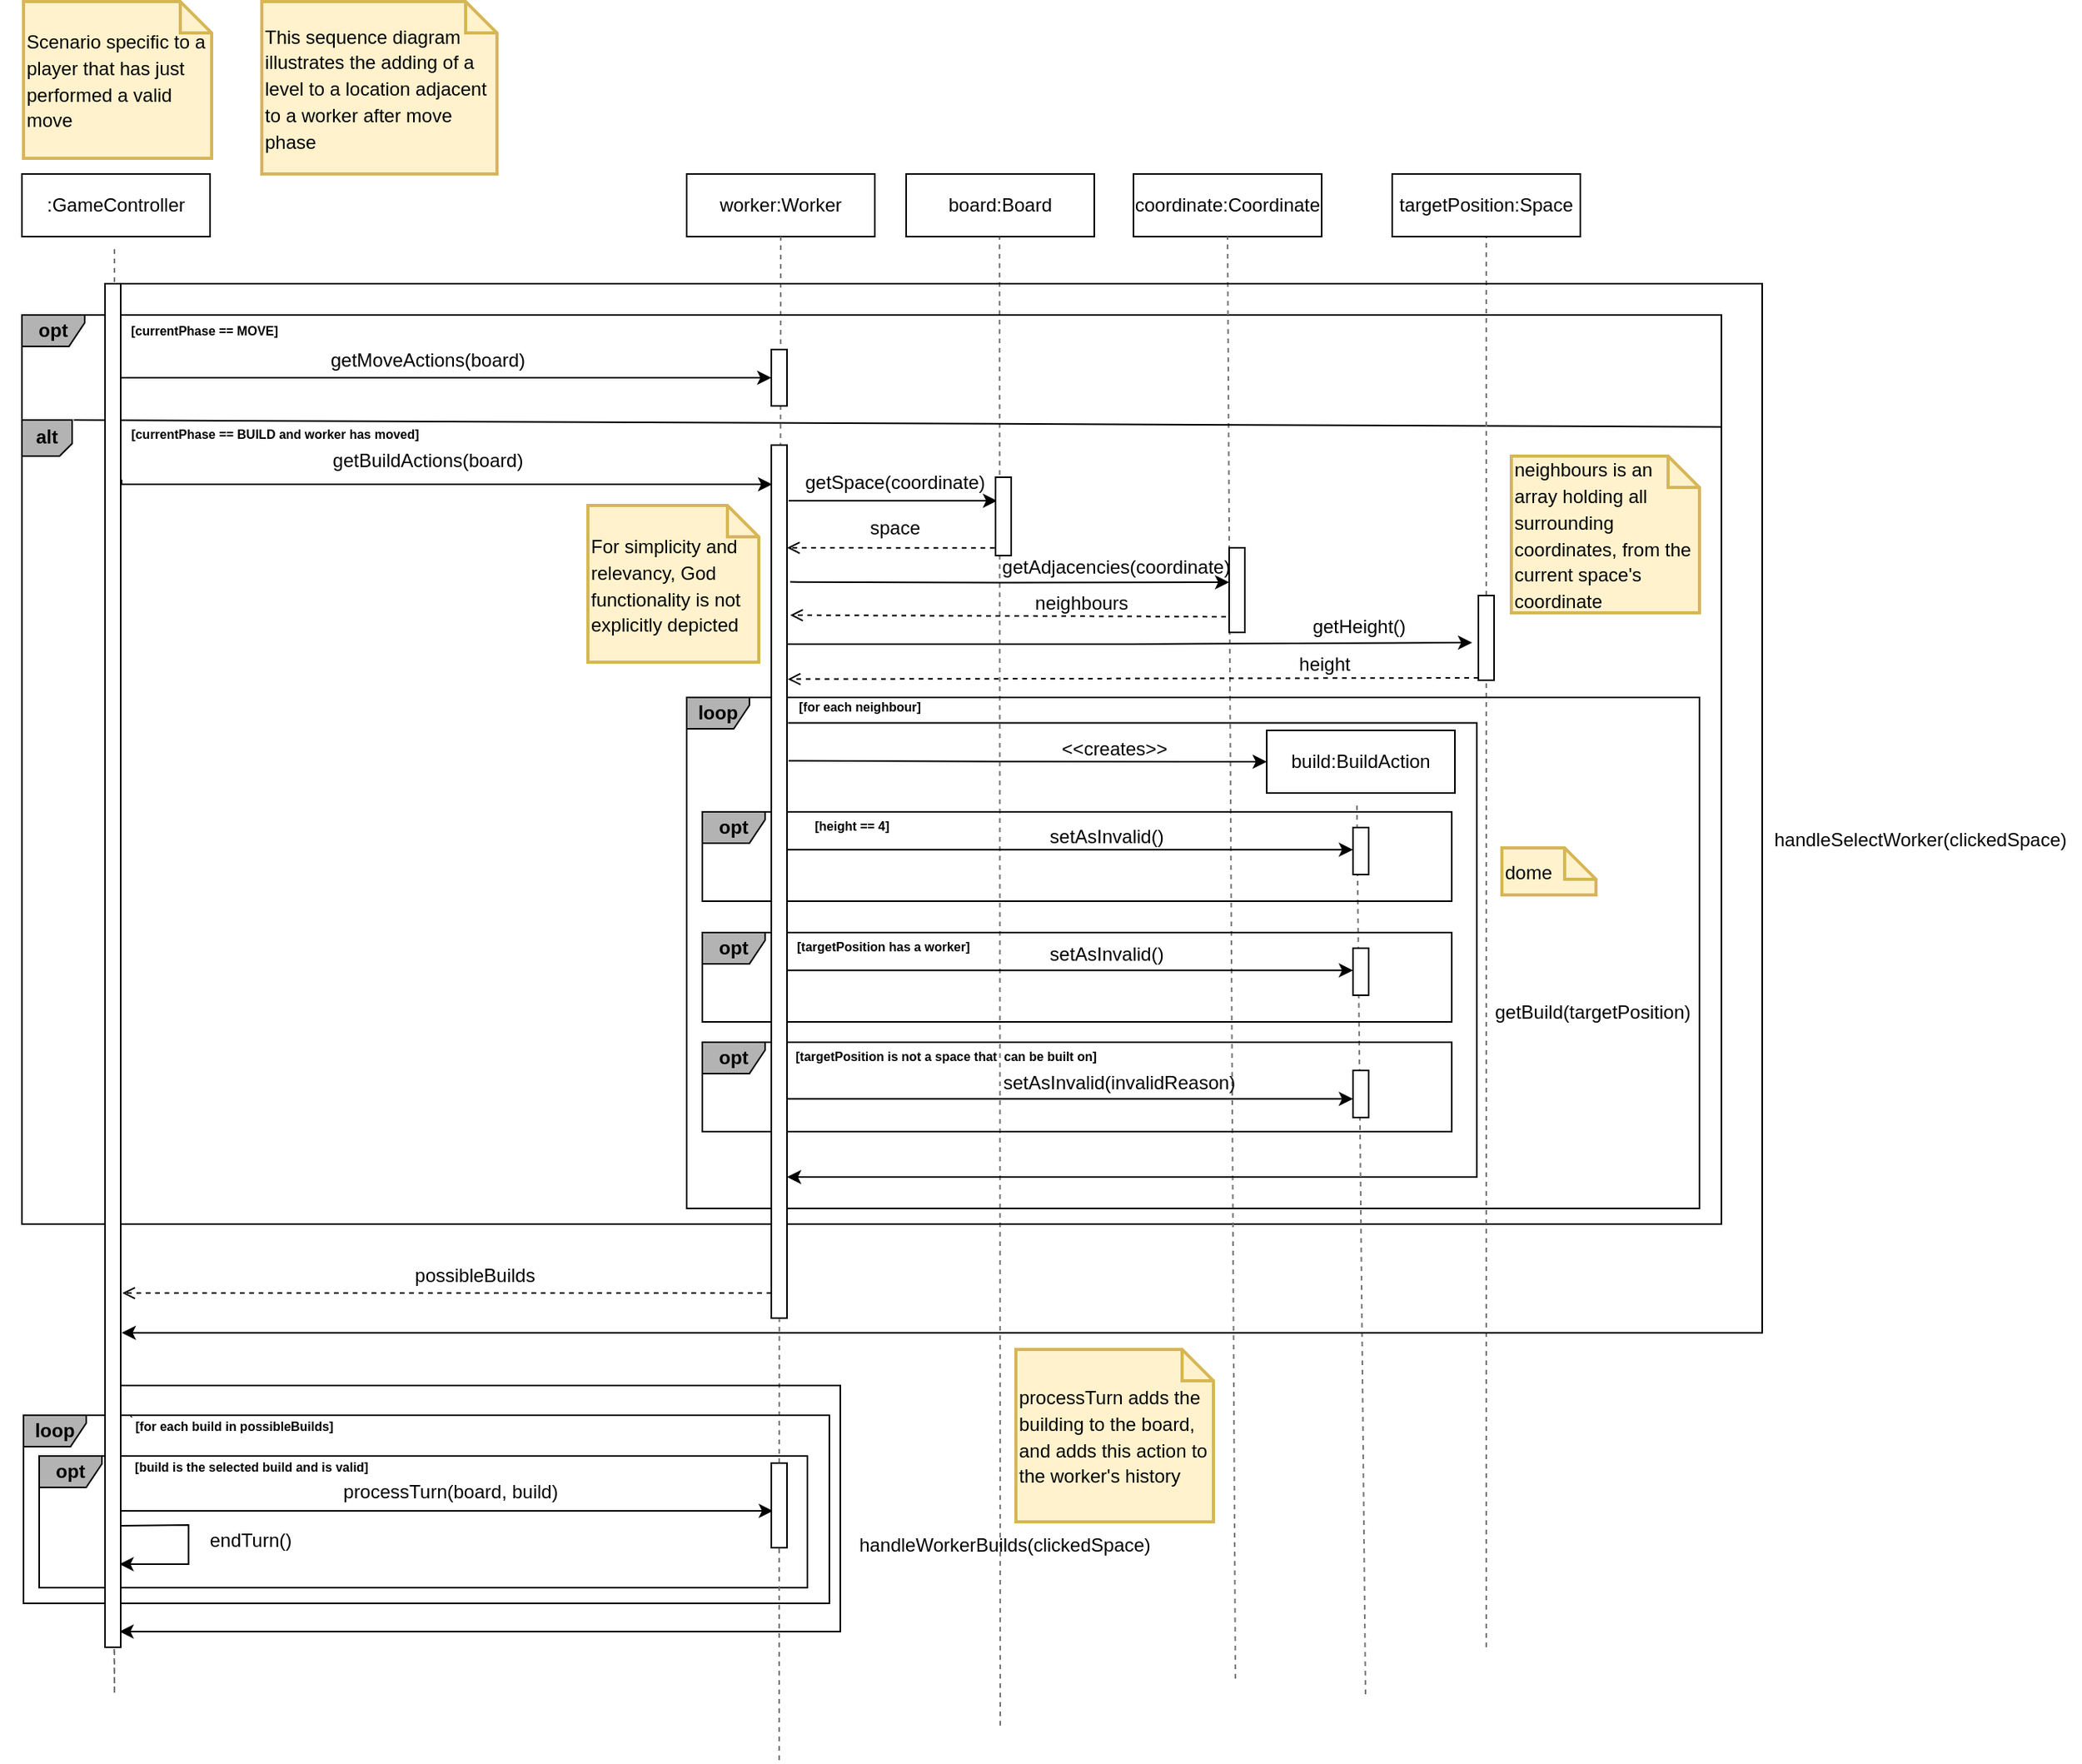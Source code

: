 <mxfile version="26.2.14">
  <diagram name="Page-1" id="CSI2IQVfZtHc-jA8kjFh">
    <mxGraphModel dx="1603" dy="958" grid="1" gridSize="10" guides="1" tooltips="1" connect="1" arrows="1" fold="1" page="1" pageScale="1" pageWidth="1654" pageHeight="1169" math="0" shadow="0">
      <root>
        <mxCell id="0" />
        <mxCell id="1" parent="0" />
        <mxCell id="gKHcMDsB9Kp4FNWf_19_-239" value="`" style="endArrow=none;dashed=1;html=1;rounded=0;entryX=0.5;entryY=1;entryDx=0;entryDy=0;strokeColor=#747474;" edge="1" parent="1">
          <mxGeometry x="-0.264" y="-10" width="50" height="50" relative="1" as="geometry">
            <mxPoint x="117" y="825" as="sourcePoint" />
            <mxPoint x="119" y="164" as="targetPoint" />
            <Array as="points">
              <mxPoint x="119" y="1088" />
            </Array>
            <mxPoint as="offset" />
          </mxGeometry>
        </mxCell>
        <mxCell id="gKHcMDsB9Kp4FNWf_19_-218" value="" style="endArrow=none;dashed=1;html=1;rounded=0;strokeColor=#747474;entryX=0.5;entryY=1;entryDx=0;entryDy=0;" edge="1" parent="1">
          <mxGeometry x="-0.099" width="50" height="50" relative="1" as="geometry">
            <mxPoint x="684" y="1108" as="sourcePoint" />
            <mxPoint x="683.57" y="158" as="targetPoint" />
            <Array as="points" />
            <mxPoint as="offset" />
          </mxGeometry>
        </mxCell>
        <mxCell id="gKHcMDsB9Kp4FNWf_19_-1" value="&lt;span style=&quot;color: rgb(0, 0, 0); font-size: 12px;&quot;&gt;This sequence diagram illustrates the adding of a level to a location adjacent to a worker after move phase&lt;/span&gt;" style="shape=note;strokeWidth=2;fontSize=14;size=20;whiteSpace=wrap;html=1;fillColor=#fff2cc;strokeColor=#d6b656;fontColor=#666600;align=left;" vertex="1" parent="1">
          <mxGeometry x="213" y="8" width="150" height="110" as="geometry" />
        </mxCell>
        <mxCell id="gKHcMDsB9Kp4FNWf_19_-7" value="&lt;span style=&quot;color: rgb(0, 0, 0); font-size: 12px;&quot;&gt;Scenario specific to a player that has just performed a valid move&lt;/span&gt;" style="shape=note;strokeWidth=2;fontSize=14;size=20;whiteSpace=wrap;html=1;fillColor=#fff2cc;strokeColor=#d6b656;fontColor=#666600;align=left;" vertex="1" parent="1">
          <mxGeometry x="61" y="8" width="120" height="100" as="geometry" />
        </mxCell>
        <mxCell id="gKHcMDsB9Kp4FNWf_19_-10" value=":GameController" style="rounded=0;whiteSpace=wrap;html=1;" vertex="1" parent="1">
          <mxGeometry x="60" y="118" width="120" height="40" as="geometry" />
        </mxCell>
        <mxCell id="gKHcMDsB9Kp4FNWf_19_-52" value="worker:Worker" style="rounded=0;whiteSpace=wrap;html=1;" vertex="1" parent="1">
          <mxGeometry x="484" y="118" width="120" height="40" as="geometry" />
        </mxCell>
        <mxCell id="gKHcMDsB9Kp4FNWf_19_-53" value="" style="endArrow=none;dashed=1;html=1;rounded=0;strokeColor=#747474;entryX=0.5;entryY=1;entryDx=0;entryDy=0;" edge="1" parent="1" source="gKHcMDsB9Kp4FNWf_19_-235" target="gKHcMDsB9Kp4FNWf_19_-52">
          <mxGeometry x="-0.099" width="50" height="50" relative="1" as="geometry">
            <mxPoint x="544" y="1168.769" as="sourcePoint" />
            <mxPoint x="728" y="359" as="targetPoint" />
            <Array as="points" />
            <mxPoint as="offset" />
          </mxGeometry>
        </mxCell>
        <mxCell id="gKHcMDsB9Kp4FNWf_19_-57" value="board:Board" style="rounded=0;whiteSpace=wrap;html=1;" vertex="1" parent="1">
          <mxGeometry x="624" y="118" width="120" height="40" as="geometry" />
        </mxCell>
        <mxCell id="gKHcMDsB9Kp4FNWf_19_-69" value="coordinate:Coordinate" style="rounded=0;whiteSpace=wrap;html=1;" vertex="1" parent="1">
          <mxGeometry x="769" y="118" width="120" height="40" as="geometry" />
        </mxCell>
        <mxCell id="gKHcMDsB9Kp4FNWf_19_-108" value="handleSelectWorker(clickedSpace)" style="text;html=1;align=center;verticalAlign=middle;whiteSpace=wrap;rounded=0;" vertex="1" parent="1">
          <mxGeometry x="1169" y="538" width="204" height="10" as="geometry" />
        </mxCell>
        <mxCell id="gKHcMDsB9Kp4FNWf_19_-110" value="&lt;b&gt;opt&lt;/b&gt;" style="shape=umlFrame;whiteSpace=wrap;html=1;pointerEvents=0;recursiveResize=0;container=1;collapsible=0;width=40;height=20;fillColor=#B3B3B3;" vertex="1" parent="1">
          <mxGeometry x="60" y="208" width="1084" height="580" as="geometry" />
        </mxCell>
        <mxCell id="gKHcMDsB9Kp4FNWf_19_-219" value="" style="endArrow=none;dashed=1;html=1;rounded=0;strokeColor=#747474;entryX=0.5;entryY=1;entryDx=0;entryDy=0;" edge="1" parent="gKHcMDsB9Kp4FNWf_19_-110" target="gKHcMDsB9Kp4FNWf_19_-69">
          <mxGeometry x="-0.099" width="50" height="50" relative="1" as="geometry">
            <mxPoint x="774" y="870" as="sourcePoint" />
            <mxPoint x="775" y="-40" as="targetPoint" />
            <Array as="points" />
            <mxPoint as="offset" />
          </mxGeometry>
        </mxCell>
        <mxCell id="gKHcMDsB9Kp4FNWf_19_-112" value="" style="verticalLabelPosition=bottom;verticalAlign=top;html=1;shape=card;whiteSpace=wrap;size=8;arcSize=12;direction=west;fillColor=#B3B3B3;" vertex="1" parent="gKHcMDsB9Kp4FNWf_19_-110">
          <mxGeometry y="67" width="32" height="23" as="geometry" />
        </mxCell>
        <mxCell id="gKHcMDsB9Kp4FNWf_19_-113" value="&lt;b&gt;alt&lt;/b&gt;" style="text;html=1;align=center;verticalAlign=middle;whiteSpace=wrap;rounded=0;" vertex="1" parent="gKHcMDsB9Kp4FNWf_19_-110">
          <mxGeometry x="-14" y="62.5" width="60" height="30" as="geometry" />
        </mxCell>
        <mxCell id="gKHcMDsB9Kp4FNWf_19_-114" value="" style="endArrow=none;html=1;rounded=0;entryX=1;entryY=0.123;entryDx=0;entryDy=0;entryPerimeter=0;" edge="1" parent="gKHcMDsB9Kp4FNWf_19_-110" target="gKHcMDsB9Kp4FNWf_19_-110">
          <mxGeometry width="50" height="50" relative="1" as="geometry">
            <mxPoint x="33" y="67" as="sourcePoint" />
            <mxPoint x="1074" y="70" as="targetPoint" />
          </mxGeometry>
        </mxCell>
        <mxCell id="gKHcMDsB9Kp4FNWf_19_-115" value="&lt;b style=&quot;font-size: 8px;&quot;&gt;[currentPhase == MOVE&lt;/b&gt;&lt;b style=&quot;font-size: 8px;&quot;&gt;]&lt;/b&gt;" style="text;html=1;align=center;verticalAlign=middle;resizable=0;points=[];autosize=1;strokeColor=none;fillColor=none;" vertex="1" parent="gKHcMDsB9Kp4FNWf_19_-110">
          <mxGeometry x="56" y="-6" width="120" height="30" as="geometry" />
        </mxCell>
        <mxCell id="gKHcMDsB9Kp4FNWf_19_-119" value="" style="rounded=0;whiteSpace=wrap;html=1;" vertex="1" parent="gKHcMDsB9Kp4FNWf_19_-110">
          <mxGeometry x="478" y="22" width="10" height="36" as="geometry" />
        </mxCell>
        <mxCell id="gKHcMDsB9Kp4FNWf_19_-116" value="" style="group" vertex="1" connectable="0" parent="gKHcMDsB9Kp4FNWf_19_-110">
          <mxGeometry x="181" y="20.5" width="180" height="20" as="geometry" />
        </mxCell>
        <mxCell id="gKHcMDsB9Kp4FNWf_19_-117" value="getMoveActions(board)" style="text;html=1;align=center;verticalAlign=middle;whiteSpace=wrap;rounded=0;" vertex="1" parent="gKHcMDsB9Kp4FNWf_19_-116">
          <mxGeometry x="-24" y="3" width="204" height="10" as="geometry" />
        </mxCell>
        <mxCell id="gKHcMDsB9Kp4FNWf_19_-122" style="edgeStyle=orthogonalEdgeStyle;rounded=0;orthogonalLoop=1;jettySize=auto;html=1;entryX=0;entryY=0.5;entryDx=0;entryDy=0;" edge="1" parent="gKHcMDsB9Kp4FNWf_19_-110" target="gKHcMDsB9Kp4FNWf_19_-119">
          <mxGeometry relative="1" as="geometry">
            <mxPoint x="63" y="39.5" as="sourcePoint" />
            <mxPoint x="640" y="40" as="targetPoint" />
            <Array as="points">
              <mxPoint x="63" y="37" />
              <mxPoint x="63" y="40" />
            </Array>
          </mxGeometry>
        </mxCell>
        <mxCell id="gKHcMDsB9Kp4FNWf_19_-124" value="&lt;b style=&quot;font-size: 8px;&quot;&gt;[currentPhase == BUILD and worker has moved&lt;/b&gt;&lt;b style=&quot;font-size: 8px;&quot;&gt;]&lt;/b&gt;" style="text;html=1;align=center;verticalAlign=middle;resizable=0;points=[];autosize=1;strokeColor=none;fillColor=none;" vertex="1" parent="gKHcMDsB9Kp4FNWf_19_-110">
          <mxGeometry x="56" y="60" width="210" height="30" as="geometry" />
        </mxCell>
        <mxCell id="gKHcMDsB9Kp4FNWf_19_-126" value="" style="group" vertex="1" connectable="0" parent="gKHcMDsB9Kp4FNWf_19_-110">
          <mxGeometry x="181" y="85" width="180" height="20" as="geometry" />
        </mxCell>
        <mxCell id="gKHcMDsB9Kp4FNWf_19_-127" value="getBuildActions(board)" style="text;html=1;align=center;verticalAlign=middle;whiteSpace=wrap;rounded=0;" vertex="1" parent="gKHcMDsB9Kp4FNWf_19_-126">
          <mxGeometry x="-24" y="3" width="204" height="10" as="geometry" />
        </mxCell>
        <mxCell id="gKHcMDsB9Kp4FNWf_19_-208" style="edgeStyle=orthogonalEdgeStyle;rounded=0;orthogonalLoop=1;jettySize=auto;html=1;entryX=0;entryY=0.5;entryDx=0;entryDy=0;" edge="1" parent="gKHcMDsB9Kp4FNWf_19_-110">
          <mxGeometry relative="1" as="geometry">
            <mxPoint x="63.52" y="107.5" as="sourcePoint" />
            <mxPoint x="478.52" y="108" as="targetPoint" />
            <Array as="points">
              <mxPoint x="63.52" y="105" />
              <mxPoint x="63.52" y="108" />
            </Array>
          </mxGeometry>
        </mxCell>
        <mxCell id="gKHcMDsB9Kp4FNWf_19_-209" style="edgeStyle=orthogonalEdgeStyle;rounded=0;orthogonalLoop=1;jettySize=auto;html=1;" edge="1" parent="gKHcMDsB9Kp4FNWf_19_-110">
          <mxGeometry relative="1" as="geometry">
            <mxPoint x="495" y="118.5" as="sourcePoint" />
            <mxPoint x="622" y="118.5" as="targetPoint" />
            <Array as="points">
              <mxPoint x="489" y="118.5" />
            </Array>
          </mxGeometry>
        </mxCell>
        <mxCell id="gKHcMDsB9Kp4FNWf_19_-210" value="" style="edgeStyle=none;orthogonalLoop=1;jettySize=auto;html=1;rounded=0;dashed=1;endArrow=open;endFill=0;exitX=-0.057;exitY=0.903;exitDx=0;exitDy=0;entryX=0.814;entryY=0.173;entryDx=0;entryDy=0;entryPerimeter=0;exitPerimeter=0;" edge="1" parent="gKHcMDsB9Kp4FNWf_19_-110" source="gKHcMDsB9Kp4FNWf_19_-213">
          <mxGeometry width="100" relative="1" as="geometry">
            <mxPoint x="615" y="141.5" as="sourcePoint" />
            <mxPoint x="488" y="148.5" as="targetPoint" />
            <Array as="points" />
          </mxGeometry>
        </mxCell>
        <mxCell id="gKHcMDsB9Kp4FNWf_19_-211" value="" style="edgeStyle=none;orthogonalLoop=1;jettySize=auto;html=1;rounded=0;dashed=1;endArrow=open;endFill=0;exitX=0.4;exitY=0.815;exitDx=0;exitDy=0;exitPerimeter=0;entryX=1;entryY=0.25;entryDx=0;entryDy=0;" edge="1" parent="gKHcMDsB9Kp4FNWf_19_-110" source="gKHcMDsB9Kp4FNWf_19_-217">
          <mxGeometry width="100" relative="1" as="geometry">
            <mxPoint x="765" y="198.5" as="sourcePoint" />
            <mxPoint x="490" y="191.5" as="targetPoint" />
            <Array as="points" />
          </mxGeometry>
        </mxCell>
        <mxCell id="gKHcMDsB9Kp4FNWf_19_-212" style="edgeStyle=orthogonalEdgeStyle;rounded=0;orthogonalLoop=1;jettySize=auto;html=1;exitX=0.926;exitY=0.278;exitDx=0;exitDy=0;exitPerimeter=0;entryX=0;entryY=0.5;entryDx=0;entryDy=0;" edge="1" parent="gKHcMDsB9Kp4FNWf_19_-110">
          <mxGeometry relative="1" as="geometry">
            <mxPoint x="490" y="170.3" as="sourcePoint" />
            <mxPoint x="770" y="170.5" as="targetPoint" />
            <Array as="points" />
          </mxGeometry>
        </mxCell>
        <mxCell id="gKHcMDsB9Kp4FNWf_19_-214" value="getSpace(coordinate)" style="text;whiteSpace=wrap;html=1;align=center;" vertex="1" parent="gKHcMDsB9Kp4FNWf_19_-110">
          <mxGeometry x="502" y="92.5" width="110" height="40" as="geometry" />
        </mxCell>
        <mxCell id="gKHcMDsB9Kp4FNWf_19_-215" value="space" style="text;whiteSpace=wrap;html=1;align=center;" vertex="1" parent="gKHcMDsB9Kp4FNWf_19_-110">
          <mxGeometry x="502" y="121.5" width="110" height="40" as="geometry" />
        </mxCell>
        <mxCell id="gKHcMDsB9Kp4FNWf_19_-216" value="getAdjacencies(coordinate)" style="text;whiteSpace=wrap;html=1;align=center;" vertex="1" parent="gKHcMDsB9Kp4FNWf_19_-110">
          <mxGeometry x="643" y="146.5" width="110" height="40" as="geometry" />
        </mxCell>
        <mxCell id="gKHcMDsB9Kp4FNWf_19_-217" value="" style="rounded=0;whiteSpace=wrap;html=1;" vertex="1" parent="gKHcMDsB9Kp4FNWf_19_-110">
          <mxGeometry x="770" y="148.5" width="10" height="54" as="geometry" />
        </mxCell>
        <mxCell id="gKHcMDsB9Kp4FNWf_19_-213" value="" style="rounded=0;whiteSpace=wrap;html=1;" vertex="1" parent="gKHcMDsB9Kp4FNWf_19_-110">
          <mxGeometry x="621" y="103.5" width="10" height="50" as="geometry" />
        </mxCell>
        <mxCell id="gKHcMDsB9Kp4FNWf_19_-174" value="neighbours" style="text;whiteSpace=wrap;html=1;align=center;" vertex="1" parent="gKHcMDsB9Kp4FNWf_19_-110">
          <mxGeometry x="621" y="170" width="110" height="40" as="geometry" />
        </mxCell>
        <mxCell id="gKHcMDsB9Kp4FNWf_19_-179" style="edgeStyle=orthogonalEdgeStyle;rounded=0;orthogonalLoop=1;jettySize=auto;html=1;exitX=0.926;exitY=0.278;exitDx=0;exitDy=0;exitPerimeter=0;entryX=0;entryY=0.5;entryDx=0;entryDy=0;" edge="1" parent="gKHcMDsB9Kp4FNWf_19_-110" target="gKHcMDsB9Kp4FNWf_19_-176">
          <mxGeometry relative="1" as="geometry">
            <mxPoint x="489" y="284.37" as="sourcePoint" />
            <mxPoint x="769" y="284.57" as="targetPoint" />
            <Array as="points" />
          </mxGeometry>
        </mxCell>
        <mxCell id="gKHcMDsB9Kp4FNWf_19_-205" value="" style="endArrow=classic;html=1;rounded=0;edgeStyle=orthogonalEdgeStyle;exitX=0.037;exitY=1.108;exitDx=0;exitDy=0;exitPerimeter=0;entryX=0.6;entryY=0.601;entryDx=0;entryDy=0;entryPerimeter=0;" edge="1" parent="gKHcMDsB9Kp4FNWf_19_-110">
          <mxGeometry width="50" height="50" relative="1" as="geometry">
            <mxPoint x="488.7" y="260.24" as="sourcePoint" />
            <mxPoint x="488" y="549.977" as="targetPoint" />
            <Array as="points">
              <mxPoint x="928" y="260" />
              <mxPoint x="928" y="550" />
            </Array>
          </mxGeometry>
        </mxCell>
        <mxCell id="gKHcMDsB9Kp4FNWf_19_-176" value="build:BuildAction" style="rounded=0;whiteSpace=wrap;html=1;" vertex="1" parent="gKHcMDsB9Kp4FNWf_19_-110">
          <mxGeometry x="794" y="265" width="120" height="40" as="geometry" />
        </mxCell>
        <mxCell id="gKHcMDsB9Kp4FNWf_19_-180" value="&amp;lt;&amp;lt;creates&amp;gt;&amp;gt;" style="text;whiteSpace=wrap;html=1;align=center;" vertex="1" parent="gKHcMDsB9Kp4FNWf_19_-110">
          <mxGeometry x="642" y="263" width="110" height="40" as="geometry" />
        </mxCell>
        <mxCell id="gKHcMDsB9Kp4FNWf_19_-35" value="&lt;font color=&quot;#000000&quot;&gt;&lt;span style=&quot;font-size: 12px;&quot;&gt;For simplicity and relevancy, God functionality is not explicitly depicted&lt;/span&gt;&lt;/font&gt;" style="shape=note;strokeWidth=2;fontSize=14;size=20;whiteSpace=wrap;html=1;fillColor=#fff2cc;strokeColor=#d6b656;fontColor=#666600;align=left;" vertex="1" parent="gKHcMDsB9Kp4FNWf_19_-110">
          <mxGeometry x="361" y="121.5" width="109" height="100" as="geometry" />
        </mxCell>
        <mxCell id="gKHcMDsB9Kp4FNWf_19_-224" value="" style="endArrow=none;dashed=1;html=1;rounded=0;strokeColor=#747474;entryX=0.5;entryY=1;entryDx=0;entryDy=0;" edge="1" parent="gKHcMDsB9Kp4FNWf_19_-110" source="gKHcMDsB9Kp4FNWf_19_-225">
          <mxGeometry x="-0.099" width="50" height="50" relative="1" as="geometry">
            <mxPoint x="939" y="650" as="sourcePoint" />
            <mxPoint x="934" y="-50" as="targetPoint" />
            <Array as="points" />
            <mxPoint as="offset" />
          </mxGeometry>
        </mxCell>
        <mxCell id="gKHcMDsB9Kp4FNWf_19_-226" value="" style="endArrow=none;dashed=1;html=1;rounded=0;strokeColor=#747474;entryX=0.5;entryY=1;entryDx=0;entryDy=0;" edge="1" parent="gKHcMDsB9Kp4FNWf_19_-110" target="gKHcMDsB9Kp4FNWf_19_-225">
          <mxGeometry x="-0.099" width="50" height="50" relative="1" as="geometry">
            <mxPoint x="934" y="850" as="sourcePoint" />
            <mxPoint x="950" y="-20" as="targetPoint" />
            <Array as="points" />
            <mxPoint as="offset" />
          </mxGeometry>
        </mxCell>
        <mxCell id="gKHcMDsB9Kp4FNWf_19_-225" value="" style="rounded=0;whiteSpace=wrap;html=1;" vertex="1" parent="gKHcMDsB9Kp4FNWf_19_-110">
          <mxGeometry x="929" y="179" width="10" height="54" as="geometry" />
        </mxCell>
        <mxCell id="gKHcMDsB9Kp4FNWf_19_-227" value="" style="edgeStyle=none;orthogonalLoop=1;jettySize=auto;html=1;rounded=0;dashed=1;endArrow=open;endFill=0;exitX=0.4;exitY=0.815;exitDx=0;exitDy=0;exitPerimeter=0;entryX=0.045;entryY=-0.056;entryDx=0;entryDy=0;entryPerimeter=0;" edge="1" parent="gKHcMDsB9Kp4FNWf_19_-110" target="gKHcMDsB9Kp4FNWf_19_-182">
          <mxGeometry width="100" relative="1" as="geometry">
            <mxPoint x="929" y="231.5" as="sourcePoint" />
            <mxPoint x="645" y="230" as="targetPoint" />
            <Array as="points" />
          </mxGeometry>
        </mxCell>
        <mxCell id="gKHcMDsB9Kp4FNWf_19_-228" style="edgeStyle=orthogonalEdgeStyle;rounded=0;orthogonalLoop=1;jettySize=auto;html=1;exitX=0.813;exitY=0.228;exitDx=0;exitDy=0;entryX=0;entryY=0.5;entryDx=0;entryDy=0;exitPerimeter=0;" edge="1" parent="gKHcMDsB9Kp4FNWf_19_-110" source="gKHcMDsB9Kp4FNWf_19_-129">
          <mxGeometry relative="1" as="geometry">
            <mxPoint x="645" y="208.8" as="sourcePoint" />
            <mxPoint x="925" y="209.0" as="targetPoint" />
            <Array as="points" />
          </mxGeometry>
        </mxCell>
        <mxCell id="gKHcMDsB9Kp4FNWf_19_-229" value="getHeight()" style="text;whiteSpace=wrap;html=1;align=center;" vertex="1" parent="gKHcMDsB9Kp4FNWf_19_-110">
          <mxGeometry x="798" y="185" width="110" height="40" as="geometry" />
        </mxCell>
        <mxCell id="gKHcMDsB9Kp4FNWf_19_-230" value="height" style="text;whiteSpace=wrap;html=1;align=center;" vertex="1" parent="gKHcMDsB9Kp4FNWf_19_-110">
          <mxGeometry x="776" y="208.5" width="110" height="40" as="geometry" />
        </mxCell>
        <mxCell id="gKHcMDsB9Kp4FNWf_19_-181" value="&lt;b&gt;loop&lt;/b&gt;" style="shape=umlFrame;whiteSpace=wrap;html=1;pointerEvents=0;recursiveResize=0;container=1;collapsible=0;width=40;height=20;fillColor=#B3B3B3;" vertex="1" parent="gKHcMDsB9Kp4FNWf_19_-110">
          <mxGeometry x="424" y="244" width="646" height="326" as="geometry" />
        </mxCell>
        <mxCell id="gKHcMDsB9Kp4FNWf_19_-222" value="" style="endArrow=none;dashed=1;html=1;rounded=0;strokeColor=#747474;entryX=0.5;entryY=1;entryDx=0;entryDy=0;" edge="1" parent="gKHcMDsB9Kp4FNWf_19_-181">
          <mxGeometry x="-0.099" width="50" height="50" relative="1" as="geometry">
            <mxPoint x="433" y="636" as="sourcePoint" />
            <mxPoint x="427.5" y="66" as="targetPoint" />
            <Array as="points" />
            <mxPoint as="offset" />
          </mxGeometry>
        </mxCell>
        <mxCell id="gKHcMDsB9Kp4FNWf_19_-182" value="&lt;font style=&quot;font-size: 8px;&quot;&gt;&lt;b&gt;[for each neighbour]&lt;/b&gt;&lt;/font&gt;" style="text;html=1;align=center;verticalAlign=middle;resizable=0;points=[];autosize=1;strokeColor=none;fillColor=none;" vertex="1" parent="gKHcMDsB9Kp4FNWf_19_-181">
          <mxGeometry x="60" y="-10" width="100" height="30" as="geometry" />
        </mxCell>
        <mxCell id="gKHcMDsB9Kp4FNWf_19_-183" value="&lt;b&gt;opt&lt;/b&gt;" style="shape=umlFrame;whiteSpace=wrap;html=1;pointerEvents=0;recursiveResize=0;container=0;collapsible=0;width=40;height=20;fillColor=#B3B3B3;" vertex="1" parent="gKHcMDsB9Kp4FNWf_19_-181">
          <mxGeometry x="10" y="73" width="478" height="57" as="geometry" />
        </mxCell>
        <mxCell id="gKHcMDsB9Kp4FNWf_19_-184" value="&lt;span style=&quot;font-size: 8px;&quot;&gt;&lt;b&gt;[height == 4]&lt;/b&gt;&lt;/span&gt;" style="text;html=1;align=center;verticalAlign=middle;resizable=0;points=[];autosize=1;strokeColor=none;fillColor=none;" vertex="1" parent="gKHcMDsB9Kp4FNWf_19_-181">
          <mxGeometry x="70" y="66" width="70" height="30" as="geometry" />
        </mxCell>
        <mxCell id="gKHcMDsB9Kp4FNWf_19_-185" value="" style="rounded=0;whiteSpace=wrap;html=1;" vertex="1" parent="gKHcMDsB9Kp4FNWf_19_-181">
          <mxGeometry x="425" y="83" width="10" height="30" as="geometry" />
        </mxCell>
        <mxCell id="gKHcMDsB9Kp4FNWf_19_-186" style="edgeStyle=orthogonalEdgeStyle;rounded=0;orthogonalLoop=1;jettySize=auto;html=1;exitX=0.926;exitY=0.278;exitDx=0;exitDy=0;exitPerimeter=0;entryX=0;entryY=0.75;entryDx=0;entryDy=0;" edge="1" parent="gKHcMDsB9Kp4FNWf_19_-181">
          <mxGeometry relative="1" as="geometry">
            <mxPoint x="60" y="96" as="sourcePoint" />
            <mxPoint x="425" y="97.13" as="targetPoint" />
            <Array as="points">
              <mxPoint x="60" y="97" />
            </Array>
          </mxGeometry>
        </mxCell>
        <mxCell id="gKHcMDsB9Kp4FNWf_19_-187" value="setAsInvalid()" style="text;whiteSpace=wrap;html=1;align=center;" vertex="1" parent="gKHcMDsB9Kp4FNWf_19_-181">
          <mxGeometry x="213" y="75" width="110" height="40" as="geometry" />
        </mxCell>
        <mxCell id="gKHcMDsB9Kp4FNWf_19_-188" value="&lt;b&gt;opt&lt;/b&gt;" style="shape=umlFrame;whiteSpace=wrap;html=1;pointerEvents=0;recursiveResize=0;container=0;collapsible=0;width=40;height=20;fillColor=#B3B3B3;" vertex="1" parent="gKHcMDsB9Kp4FNWf_19_-181">
          <mxGeometry x="10" y="150" width="478" height="57" as="geometry" />
        </mxCell>
        <mxCell id="gKHcMDsB9Kp4FNWf_19_-189" value="&lt;span style=&quot;font-size: 8px;&quot;&gt;&lt;b&gt;[targetPosition has a worker]&lt;/b&gt;&lt;/span&gt;" style="text;html=1;align=center;verticalAlign=middle;resizable=0;points=[];autosize=1;strokeColor=none;fillColor=none;" vertex="1" parent="gKHcMDsB9Kp4FNWf_19_-181">
          <mxGeometry x="60" y="143" width="130" height="30" as="geometry" />
        </mxCell>
        <mxCell id="gKHcMDsB9Kp4FNWf_19_-190" value="" style="rounded=0;whiteSpace=wrap;html=1;" vertex="1" parent="gKHcMDsB9Kp4FNWf_19_-181">
          <mxGeometry x="425" y="160" width="10" height="30" as="geometry" />
        </mxCell>
        <mxCell id="gKHcMDsB9Kp4FNWf_19_-191" style="edgeStyle=orthogonalEdgeStyle;rounded=0;orthogonalLoop=1;jettySize=auto;html=1;exitX=0.926;exitY=0.278;exitDx=0;exitDy=0;exitPerimeter=0;entryX=0;entryY=0.75;entryDx=0;entryDy=0;" edge="1" parent="gKHcMDsB9Kp4FNWf_19_-181">
          <mxGeometry relative="1" as="geometry">
            <mxPoint x="60" y="173" as="sourcePoint" />
            <mxPoint x="425" y="174.13" as="targetPoint" />
            <Array as="points">
              <mxPoint x="60" y="174" />
            </Array>
          </mxGeometry>
        </mxCell>
        <mxCell id="gKHcMDsB9Kp4FNWf_19_-193" value="&lt;b&gt;opt&lt;/b&gt;" style="shape=umlFrame;whiteSpace=wrap;html=1;pointerEvents=0;recursiveResize=0;container=0;collapsible=0;width=40;height=20;fillColor=#B3B3B3;" vertex="1" parent="gKHcMDsB9Kp4FNWf_19_-181">
          <mxGeometry x="10" y="220" width="478" height="57" as="geometry" />
        </mxCell>
        <mxCell id="gKHcMDsB9Kp4FNWf_19_-194" value="&lt;span style=&quot;font-size: 8px;&quot;&gt;&lt;b&gt;[targetPosition is not a space that&amp;nbsp; can be built on]&lt;/b&gt;&lt;/span&gt;" style="text;html=1;align=center;verticalAlign=middle;resizable=0;points=[];autosize=1;strokeColor=none;fillColor=none;" vertex="1" parent="gKHcMDsB9Kp4FNWf_19_-181">
          <mxGeometry x="55" y="213" width="220" height="30" as="geometry" />
        </mxCell>
        <mxCell id="gKHcMDsB9Kp4FNWf_19_-195" value="" style="rounded=0;whiteSpace=wrap;html=1;" vertex="1" parent="gKHcMDsB9Kp4FNWf_19_-181">
          <mxGeometry x="425" y="238" width="10" height="30" as="geometry" />
        </mxCell>
        <mxCell id="gKHcMDsB9Kp4FNWf_19_-196" style="edgeStyle=orthogonalEdgeStyle;rounded=0;orthogonalLoop=1;jettySize=auto;html=1;exitX=0.926;exitY=0.278;exitDx=0;exitDy=0;exitPerimeter=0;entryX=0;entryY=0.75;entryDx=0;entryDy=0;" edge="1" parent="gKHcMDsB9Kp4FNWf_19_-181">
          <mxGeometry relative="1" as="geometry">
            <mxPoint x="60" y="255" as="sourcePoint" />
            <mxPoint x="425" y="256.13" as="targetPoint" />
            <Array as="points">
              <mxPoint x="60" y="256" />
            </Array>
          </mxGeometry>
        </mxCell>
        <mxCell id="gKHcMDsB9Kp4FNWf_19_-197" value="setAsInvalid(invalidReason)" style="text;whiteSpace=wrap;html=1;align=center;" vertex="1" parent="gKHcMDsB9Kp4FNWf_19_-181">
          <mxGeometry x="221" y="232" width="110" height="40" as="geometry" />
        </mxCell>
        <mxCell id="gKHcMDsB9Kp4FNWf_19_-203" value="" style="group" vertex="1" connectable="0" parent="gKHcMDsB9Kp4FNWf_19_-181">
          <mxGeometry x="500" y="193" width="180" height="20" as="geometry" />
        </mxCell>
        <mxCell id="gKHcMDsB9Kp4FNWf_19_-204" value="getBuild(targetPosition)" style="text;html=1;align=center;verticalAlign=middle;whiteSpace=wrap;rounded=0;" vertex="1" parent="gKHcMDsB9Kp4FNWf_19_-203">
          <mxGeometry x="-24" y="3" width="204" height="10" as="geometry" />
        </mxCell>
        <mxCell id="gKHcMDsB9Kp4FNWf_19_-231" value="&lt;font color=&quot;#000000&quot;&gt;&lt;span style=&quot;font-size: 12px;&quot;&gt;dome&lt;/span&gt;&lt;/font&gt;" style="shape=note;strokeWidth=2;fontSize=14;size=20;whiteSpace=wrap;html=1;fillColor=#fff2cc;strokeColor=#d6b656;fontColor=#666600;align=left;" vertex="1" parent="gKHcMDsB9Kp4FNWf_19_-181">
          <mxGeometry x="520" y="96" width="60" height="30" as="geometry" />
        </mxCell>
        <mxCell id="gKHcMDsB9Kp4FNWf_19_-232" value="setAsInvalid()" style="text;whiteSpace=wrap;html=1;align=center;" vertex="1" parent="gKHcMDsB9Kp4FNWf_19_-181">
          <mxGeometry x="213" y="150" width="110" height="40" as="geometry" />
        </mxCell>
        <mxCell id="gKHcMDsB9Kp4FNWf_19_-175" value="&lt;font color=&quot;#000000&quot;&gt;&lt;span style=&quot;font-size: 12px;&quot;&gt;neighbours is an array holding all surrounding coordinates, from the current space&#39;s coordinate&lt;/span&gt;&lt;/font&gt;" style="shape=note;strokeWidth=2;fontSize=14;size=20;whiteSpace=wrap;html=1;fillColor=#fff2cc;strokeColor=#d6b656;fontColor=#666600;align=left;" vertex="1" parent="gKHcMDsB9Kp4FNWf_19_-110">
          <mxGeometry x="950" y="90" width="120" height="100" as="geometry" />
        </mxCell>
        <mxCell id="gKHcMDsB9Kp4FNWf_19_-162" value="" style="group" vertex="1" connectable="0" parent="1">
          <mxGeometry x="61" y="890" width="759" height="158" as="geometry" />
        </mxCell>
        <mxCell id="gKHcMDsB9Kp4FNWf_19_-132" value="handleWorkerBuilds(clickedSpace)" style="text;html=1;align=center;verticalAlign=middle;whiteSpace=wrap;rounded=0;" vertex="1" parent="gKHcMDsB9Kp4FNWf_19_-162">
          <mxGeometry x="524" y="98" width="204" height="10" as="geometry" />
        </mxCell>
        <mxCell id="gKHcMDsB9Kp4FNWf_19_-133" value="" style="endArrow=classic;html=1;rounded=0;edgeStyle=orthogonalEdgeStyle;exitX=0.4;exitY=0.588;exitDx=0;exitDy=0;exitPerimeter=0;entryX=1.064;entryY=0.331;entryDx=0;entryDy=0;entryPerimeter=0;" edge="1" parent="gKHcMDsB9Kp4FNWf_19_-162">
          <mxGeometry width="50" height="50" relative="1" as="geometry">
            <mxPoint x="53" y="-31.092" as="sourcePoint" />
            <mxPoint x="61.24" y="158" as="targetPoint" />
            <Array as="points">
              <mxPoint x="58" y="1" />
              <mxPoint x="521" />
              <mxPoint x="521" y="158" />
            </Array>
          </mxGeometry>
        </mxCell>
        <mxCell id="gKHcMDsB9Kp4FNWf_19_-135" value="&lt;b&gt;loop&lt;/b&gt;" style="shape=umlFrame;whiteSpace=wrap;html=1;pointerEvents=0;recursiveResize=0;container=1;collapsible=0;width=40;height=20;fillColor=#B3B3B3;" vertex="1" parent="gKHcMDsB9Kp4FNWf_19_-162">
          <mxGeometry y="20" width="514" height="120" as="geometry" />
        </mxCell>
        <mxCell id="gKHcMDsB9Kp4FNWf_19_-136" value="&lt;font style=&quot;font-size: 8px;&quot;&gt;&lt;b&gt;[for each build in possibleBuilds]&lt;/b&gt;&lt;/font&gt;" style="text;html=1;align=center;verticalAlign=middle;resizable=0;points=[];autosize=1;strokeColor=none;fillColor=none;" vertex="1" parent="gKHcMDsB9Kp4FNWf_19_-135">
          <mxGeometry x="59" y="-9" width="150" height="30" as="geometry" />
        </mxCell>
        <mxCell id="gKHcMDsB9Kp4FNWf_19_-137" value="&lt;b&gt;opt&lt;/b&gt;" style="shape=umlFrame;whiteSpace=wrap;html=1;pointerEvents=0;recursiveResize=0;container=0;collapsible=0;width=40;height=20;fillColor=#B3B3B3;" vertex="1" parent="gKHcMDsB9Kp4FNWf_19_-135">
          <mxGeometry x="10" y="26" width="490" height="84" as="geometry" />
        </mxCell>
        <mxCell id="gKHcMDsB9Kp4FNWf_19_-138" value="&lt;span style=&quot;font-size: 8px;&quot;&gt;&lt;b&gt;[build is the selected build and is valid]&lt;/b&gt;&lt;/span&gt;" style="text;html=1;align=center;verticalAlign=middle;resizable=0;points=[];autosize=1;strokeColor=none;fillColor=none;" vertex="1" parent="gKHcMDsB9Kp4FNWf_19_-135">
          <mxGeometry x="60" y="17" width="170" height="30" as="geometry" />
        </mxCell>
        <mxCell id="gKHcMDsB9Kp4FNWf_19_-140" style="edgeStyle=orthogonalEdgeStyle;rounded=0;orthogonalLoop=1;jettySize=auto;html=1;exitX=0.926;exitY=0.278;exitDx=0;exitDy=0;exitPerimeter=0;entryX=0.6;entryY=0.565;entryDx=0;entryDy=0;entryPerimeter=0;" edge="1" parent="gKHcMDsB9Kp4FNWf_19_-135">
          <mxGeometry relative="1" as="geometry">
            <mxPoint x="57" y="60" as="sourcePoint" />
            <mxPoint x="478" y="61.01" as="targetPoint" />
            <Array as="points">
              <mxPoint x="57" y="61" />
            </Array>
          </mxGeometry>
        </mxCell>
        <mxCell id="gKHcMDsB9Kp4FNWf_19_-141" value="processTurn(board, build)" style="text;whiteSpace=wrap;html=1;align=center;" vertex="1" parent="gKHcMDsB9Kp4FNWf_19_-135">
          <mxGeometry x="184" y="34.5" width="177" height="40" as="geometry" />
        </mxCell>
        <mxCell id="gKHcMDsB9Kp4FNWf_19_-161" value="" style="endArrow=classic;html=1;rounded=0;edgeStyle=orthogonalEdgeStyle;exitX=0.976;exitY=0.372;exitDx=0;exitDy=0;exitPerimeter=0;" edge="1" parent="gKHcMDsB9Kp4FNWf_19_-135">
          <mxGeometry width="50" height="50" relative="1" as="geometry">
            <mxPoint x="60" y="70.49" as="sourcePoint" />
            <mxPoint x="61.24" y="94.97" as="targetPoint" />
            <Array as="points">
              <mxPoint x="61.24" y="70.97" />
              <mxPoint x="105.24" y="69.97" />
              <mxPoint x="105.24" y="94.97" />
            </Array>
          </mxGeometry>
        </mxCell>
        <mxCell id="gKHcMDsB9Kp4FNWf_19_-160" value="endTurn()" style="text;html=1;align=center;verticalAlign=middle;whiteSpace=wrap;rounded=0;" vertex="1" parent="gKHcMDsB9Kp4FNWf_19_-135">
          <mxGeometry x="43" y="74.5" width="204" height="10" as="geometry" />
        </mxCell>
        <mxCell id="gKHcMDsB9Kp4FNWf_19_-159" value="&lt;font color=&quot;#000000&quot;&gt;&lt;span style=&quot;font-size: 12px;&quot;&gt;processTurn adds the building to the board, and adds this action to the worker&#39;s history&lt;/span&gt;&lt;/font&gt;" style="shape=note;strokeWidth=2;fontSize=14;size=20;whiteSpace=wrap;html=1;fillColor=#fff2cc;strokeColor=#d6b656;fontColor=#666600;align=left;" vertex="1" parent="gKHcMDsB9Kp4FNWf_19_-162">
          <mxGeometry x="633" y="-22" width="126" height="110" as="geometry" />
        </mxCell>
        <mxCell id="gKHcMDsB9Kp4FNWf_19_-166" value="" style="endArrow=none;dashed=1;html=1;rounded=0;strokeColor=#747474;entryX=0.5;entryY=1;entryDx=0;entryDy=0;" edge="1" parent="1" target="gKHcMDsB9Kp4FNWf_19_-129">
          <mxGeometry x="-0.099" width="50" height="50" relative="1" as="geometry">
            <mxPoint x="544" y="713" as="sourcePoint" />
            <mxPoint x="544" y="158" as="targetPoint" />
            <Array as="points" />
            <mxPoint as="offset" />
          </mxGeometry>
        </mxCell>
        <mxCell id="gKHcMDsB9Kp4FNWf_19_-129" value="" style="rounded=0;whiteSpace=wrap;html=1;" vertex="1" parent="1">
          <mxGeometry x="538" y="291" width="10" height="557" as="geometry" />
        </mxCell>
        <mxCell id="gKHcMDsB9Kp4FNWf_19_-207" value="targetPosition:Space" style="rounded=0;whiteSpace=wrap;html=1;" vertex="1" parent="1">
          <mxGeometry x="934" y="118" width="120" height="40" as="geometry" />
        </mxCell>
        <mxCell id="gKHcMDsB9Kp4FNWf_19_-45" value="" style="rounded=0;whiteSpace=wrap;html=1;" vertex="1" parent="1">
          <mxGeometry x="113" y="188" width="10" height="870" as="geometry" />
        </mxCell>
        <mxCell id="gKHcMDsB9Kp4FNWf_19_-130" value="" style="edgeStyle=none;orthogonalLoop=1;jettySize=auto;html=1;rounded=0;exitX=0;exitY=0.833;exitDx=0;exitDy=0;dashed=1;endArrow=open;endFill=0;exitPerimeter=0;" edge="1" parent="1">
          <mxGeometry width="100" relative="1" as="geometry">
            <mxPoint x="538" y="832" as="sourcePoint" />
            <mxPoint x="124" y="832.02" as="targetPoint" />
            <Array as="points" />
          </mxGeometry>
        </mxCell>
        <mxCell id="gKHcMDsB9Kp4FNWf_19_-131" value="possibleBuilds" style="text;whiteSpace=wrap;html=1;align=center;" vertex="1" parent="1">
          <mxGeometry x="294" y="807" width="110" height="40" as="geometry" />
        </mxCell>
        <mxCell id="gKHcMDsB9Kp4FNWf_19_-109" value="" style="endArrow=classic;html=1;rounded=0;edgeStyle=orthogonalEdgeStyle;" edge="1" parent="1">
          <mxGeometry width="50" height="50" relative="1" as="geometry">
            <mxPoint x="123" y="188" as="sourcePoint" />
            <mxPoint x="123.62" y="857.35" as="targetPoint" />
            <Array as="points">
              <mxPoint x="1170" y="188" />
              <mxPoint x="1170" y="857" />
            </Array>
          </mxGeometry>
        </mxCell>
        <mxCell id="gKHcMDsB9Kp4FNWf_19_-236" value="" style="endArrow=none;dashed=1;html=1;rounded=0;strokeColor=#747474;entryX=0.5;entryY=1;entryDx=0;entryDy=0;" edge="1" parent="1" target="gKHcMDsB9Kp4FNWf_19_-235">
          <mxGeometry x="-0.099" width="50" height="50" relative="1" as="geometry">
            <mxPoint x="543" y="1130" as="sourcePoint" />
            <mxPoint x="544" y="158" as="targetPoint" />
            <Array as="points" />
            <mxPoint as="offset" />
          </mxGeometry>
        </mxCell>
        <mxCell id="gKHcMDsB9Kp4FNWf_19_-235" value="" style="rounded=0;whiteSpace=wrap;html=1;" vertex="1" parent="1">
          <mxGeometry x="538" y="940.5" width="10" height="54" as="geometry" />
        </mxCell>
      </root>
    </mxGraphModel>
  </diagram>
</mxfile>
